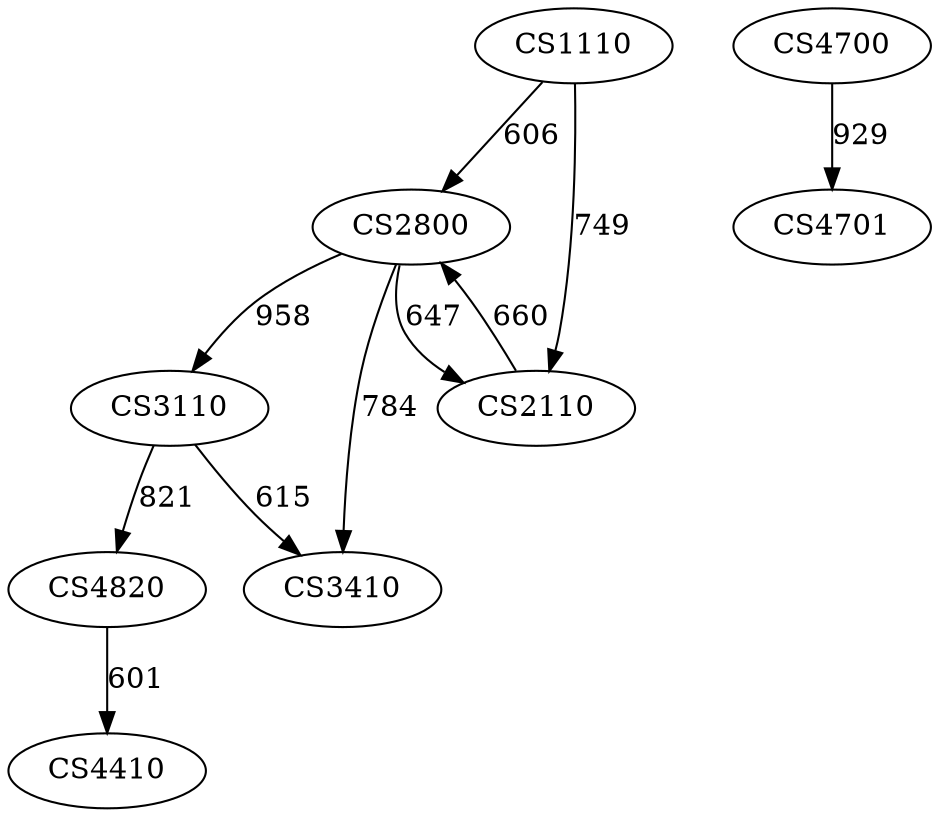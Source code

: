 digraph course_graph {
CS2800 -> CS3110 [ label = "958" ];
CS4700 -> CS4701 [ label = "929" ];
CS3110 -> CS4820 [ label = "821" ];
CS2800 -> CS3410 [ label = "784" ];
CS1110 -> CS2110 [ label = "749" ];
CS2110 -> CS2800 [ label = "660" ];
CS2800 -> CS2110 [ label = "647" ];
CS3110 -> CS3410 [ label = "615" ];
CS1110 -> CS2800 [ label = "606" ];
CS4820 -> CS4410 [ label = "601" ];
CS4820 [ label = "CS4820" ];
CS2110 [ label = "CS2110" ];
CS2800 [ label = "CS2800" ];
CS3110 [ label = "CS3110" ];
}
